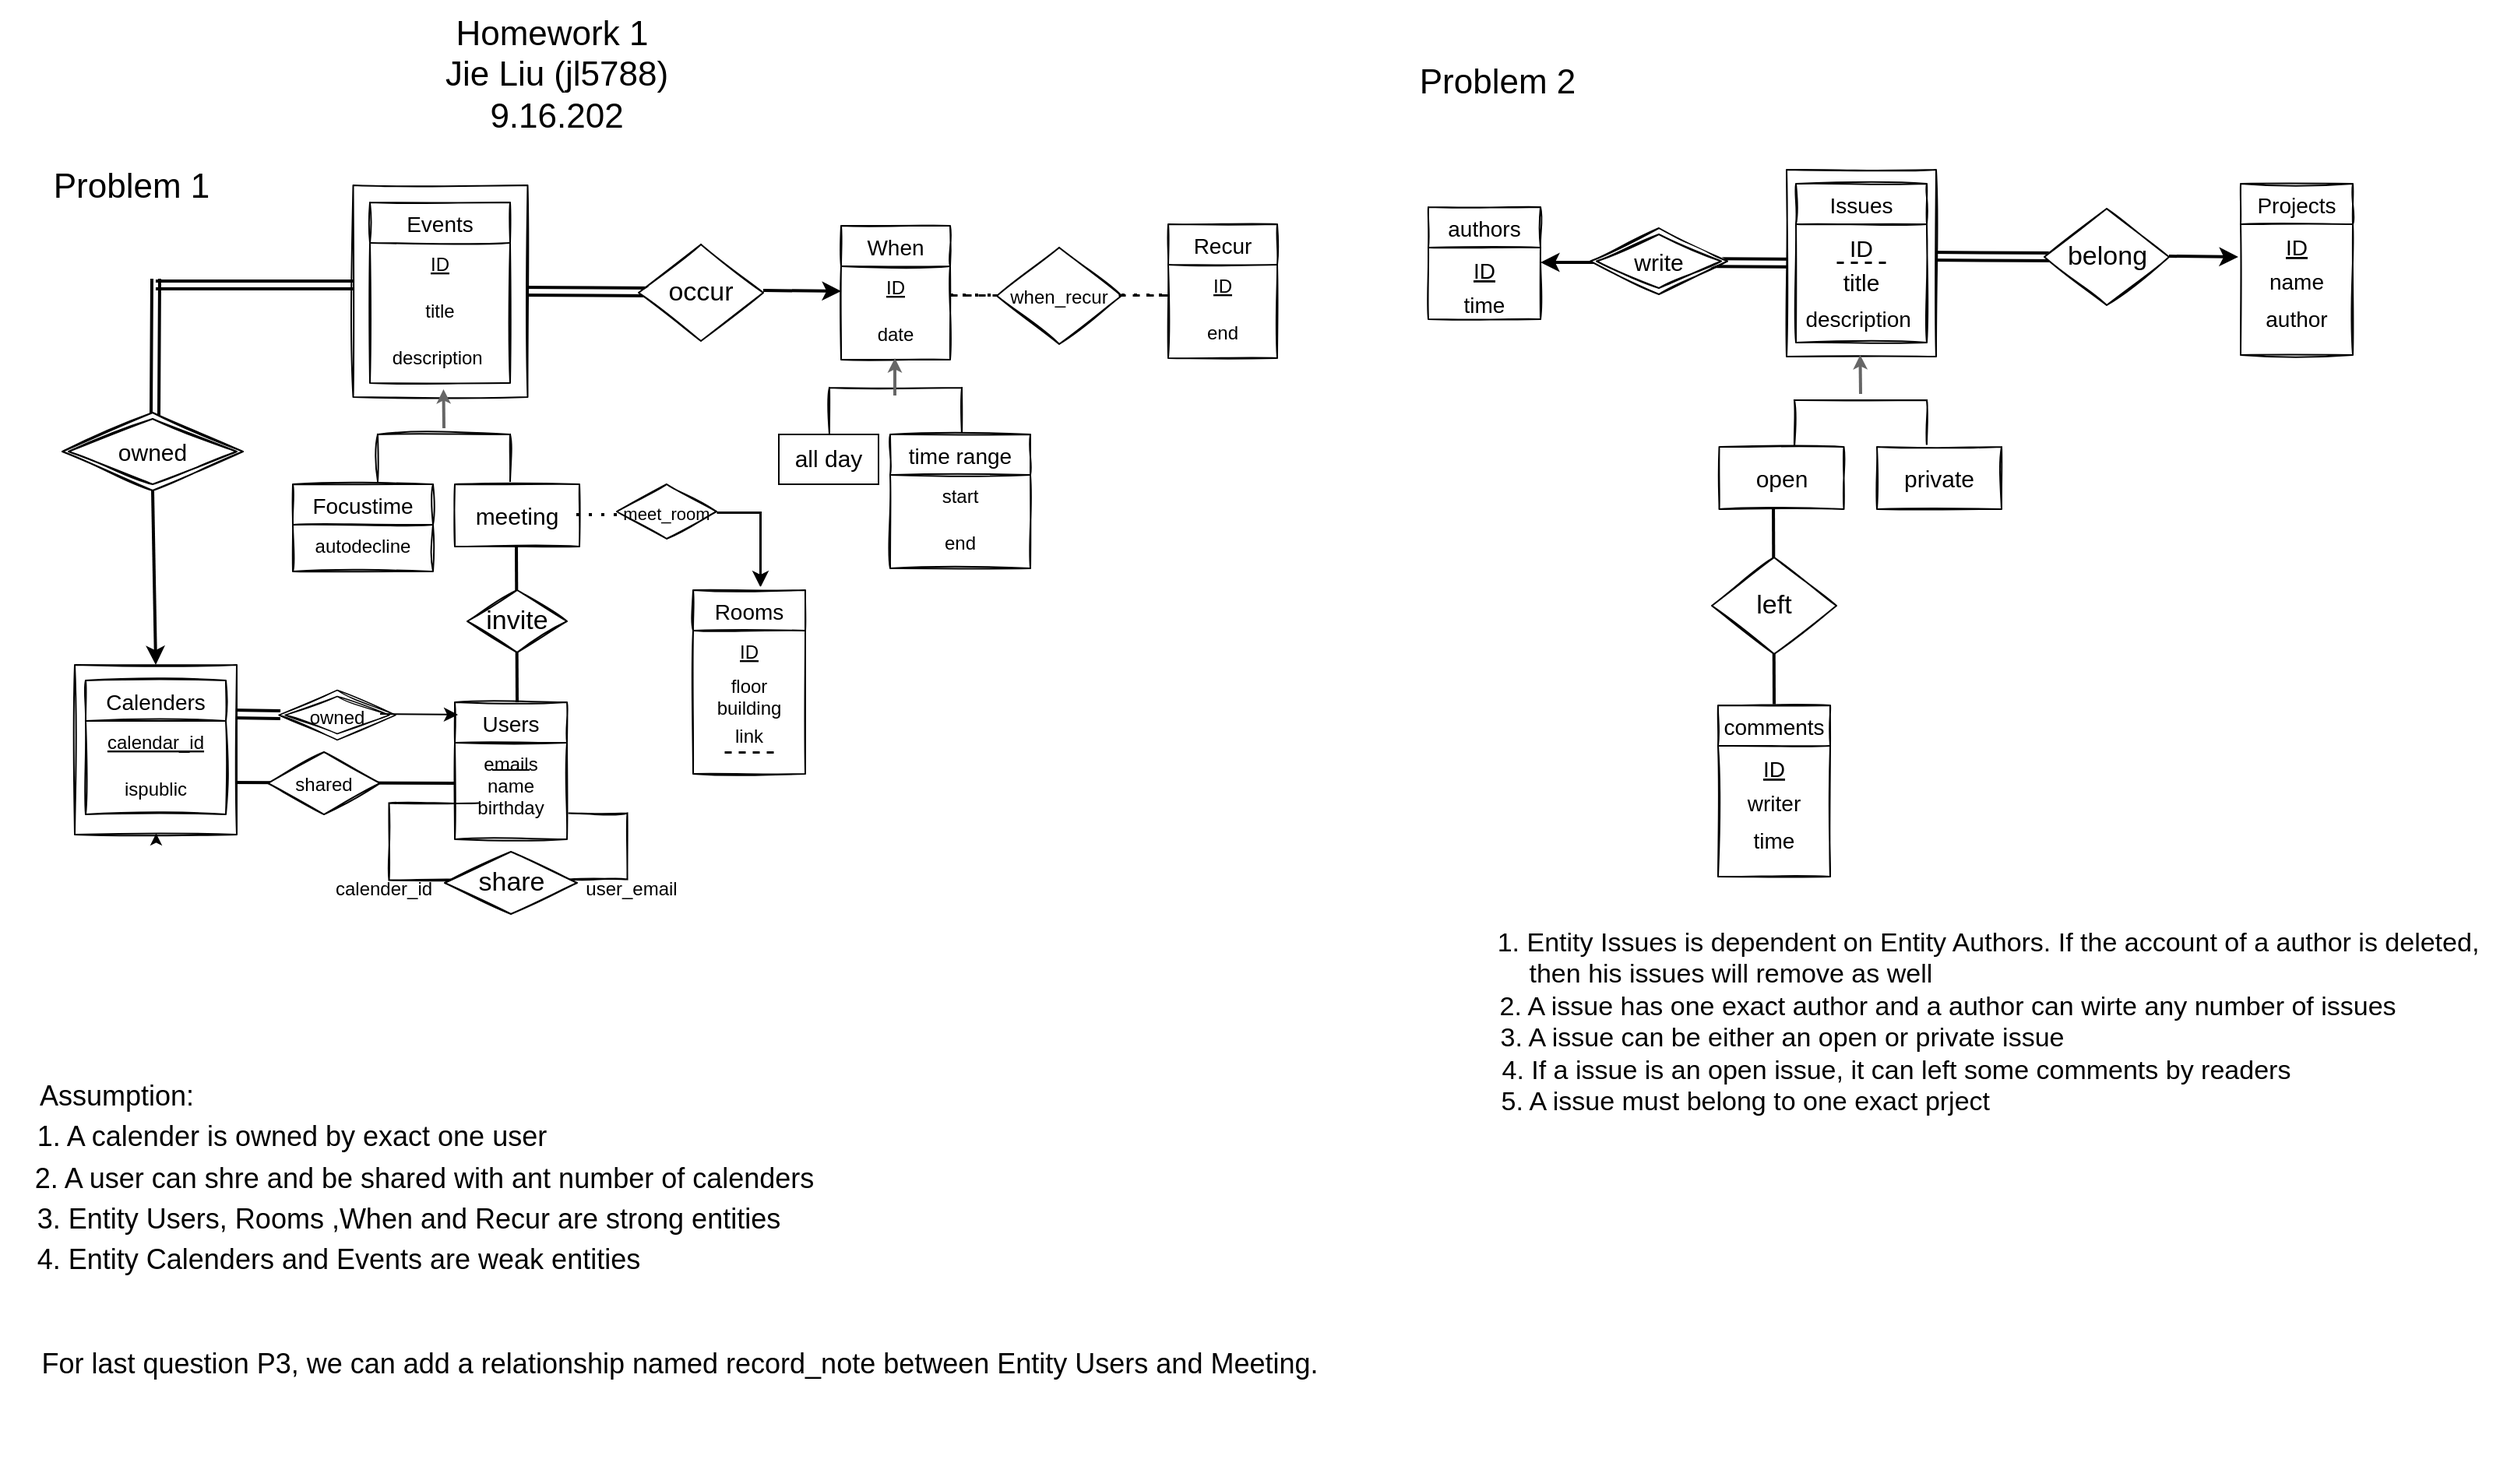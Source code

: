 <mxfile version="20.3.1" type="github">
  <diagram id="R2lEEEUBdFMjLlhIrx00" name="Page-1">
    <mxGraphModel dx="3592" dy="2214" grid="1" gridSize="8" guides="1" tooltips="1" connect="1" arrows="1" fold="1" page="1" pageScale="1" pageWidth="850" pageHeight="1100" math="0" shadow="0" extFonts="Permanent Marker^https://fonts.googleapis.com/css?family=Permanent+Marker">
      <root>
        <mxCell id="0" />
        <mxCell id="1" parent="0" />
        <mxCell id="Ww_PX7Yyjb7Hygiwz91s-102" value="" style="shape=link;html=1;rounded=0;strokeWidth=2;fontSize=17;" edge="1" parent="1">
          <mxGeometry relative="1" as="geometry">
            <mxPoint x="-1532" y="-605.5" as="sourcePoint" />
            <mxPoint x="-1500" y="-605" as="targetPoint" />
          </mxGeometry>
        </mxCell>
        <mxCell id="Ww_PX7Yyjb7Hygiwz91s-103" value="" style="resizable=0;html=1;align=right;verticalAlign=bottom;rounded=0;glass=0;sketch=1;fontSize=17;" connectable="0" vertex="1" parent="Ww_PX7Yyjb7Hygiwz91s-102">
          <mxGeometry x="1" relative="1" as="geometry" />
        </mxCell>
        <mxCell id="Ww_PX7Yyjb7Hygiwz91s-87" value="" style="shape=partialRectangle;whiteSpace=wrap;html=1;bottom=1;right=1;left=1;top=0;fillColor=none;routingCenterX=-0.5;rounded=0;glass=0;sketch=1;fontSize=12;rotation=-90;" vertex="1" parent="1">
          <mxGeometry x="-1317.25" y="-539.25" width="42.5" height="37.5" as="geometry" />
        </mxCell>
        <mxCell id="Ww_PX7Yyjb7Hygiwz91s-119" value="" style="endArrow=none;dashed=1;html=1;rounded=0;strokeWidth=1.5;fontSize=9;startSize=11;endSize=3;sourcePerimeterSpacing=-7;targetPerimeterSpacing=-1;jumpStyle=line;jumpSize=3;" edge="1" parent="1">
          <mxGeometry width="50" height="50" relative="1" as="geometry">
            <mxPoint x="-1070" y="-874.5" as="sourcePoint" />
            <mxPoint x="-1038" y="-874.5" as="targetPoint" />
          </mxGeometry>
        </mxCell>
        <mxCell id="Ww_PX7Yyjb7Hygiwz91s-76" value="Users" style="swimlane;fontStyle=0;childLayout=stackLayout;horizontal=1;startSize=26;horizontalStack=0;resizeParent=1;resizeParentMax=0;resizeLast=0;collapsible=1;marginBottom=0;align=center;fontSize=14;rounded=0;glass=0;sketch=1;" vertex="1" parent="1">
          <mxGeometry x="-1388" y="-613" width="72" height="88" as="geometry" />
        </mxCell>
        <mxCell id="Ww_PX7Yyjb7Hygiwz91s-79" value="" style="endArrow=none;html=1;rounded=0;strokeWidth=1;fontSize=15;startSize=11;endSize=3;sourcePerimeterSpacing=-7;targetPerimeterSpacing=-1;jumpStyle=line;jumpSize=3;" edge="1" parent="Ww_PX7Yyjb7Hygiwz91s-76">
          <mxGeometry relative="1" as="geometry">
            <mxPoint x="24" y="43.5" as="sourcePoint" />
            <mxPoint x="48" y="43.5" as="targetPoint" />
          </mxGeometry>
        </mxCell>
        <mxCell id="Ww_PX7Yyjb7Hygiwz91s-80" value="" style="resizable=0;html=1;align=right;verticalAlign=bottom;rounded=0;glass=0;sketch=1;fontSize=15;" connectable="0" vertex="1" parent="Ww_PX7Yyjb7Hygiwz91s-79">
          <mxGeometry x="1" relative="1" as="geometry" />
        </mxCell>
        <mxCell id="Ww_PX7Yyjb7Hygiwz91s-77" value="emails&#xa;name&#xa;birthday" style="text;strokeColor=none;fillColor=none;spacingLeft=4;spacingRight=4;overflow=hidden;rotatable=0;points=[[0,0.5],[1,0.5]];portConstraint=eastwest;fontSize=12;rounded=0;glass=0;sketch=1;fontStyle=0;align=center;" vertex="1" parent="Ww_PX7Yyjb7Hygiwz91s-76">
          <mxGeometry y="26" width="72" height="62" as="geometry" />
        </mxCell>
        <mxCell id="Ww_PX7Yyjb7Hygiwz91s-105" value="" style="endArrow=none;html=1;rounded=0;strokeWidth=2;fontSize=12;startSize=11;endSize=3;sourcePerimeterSpacing=-7;targetPerimeterSpacing=-1;jumpStyle=line;jumpSize=3;" edge="1" parent="1">
          <mxGeometry relative="1" as="geometry">
            <mxPoint x="-1536.75" y="-561.5" as="sourcePoint" />
            <mxPoint x="-1388" y="-561" as="targetPoint" />
          </mxGeometry>
        </mxCell>
        <mxCell id="Ww_PX7Yyjb7Hygiwz91s-106" value="" style="resizable=0;html=1;align=right;verticalAlign=bottom;rounded=0;glass=0;sketch=1;fontSize=12;" connectable="0" vertex="1" parent="Ww_PX7Yyjb7Hygiwz91s-105">
          <mxGeometry x="1" relative="1" as="geometry" />
        </mxCell>
        <mxCell id="Ww_PX7Yyjb7Hygiwz91s-93" value="" style="shape=link;html=1;rounded=0;strokeWidth=2;fontSize=17;entryX=0.125;entryY=0.492;entryDx=0;entryDy=0;entryPerimeter=0;" edge="1" parent="1">
          <mxGeometry relative="1" as="geometry">
            <mxPoint x="-1580" y="-881" as="sourcePoint" />
            <mxPoint x="-1452" y="-880.996" as="targetPoint" />
          </mxGeometry>
        </mxCell>
        <mxCell id="Ww_PX7Yyjb7Hygiwz91s-94" value="" style="resizable=0;html=1;align=right;verticalAlign=bottom;rounded=0;glass=0;sketch=1;fontSize=17;" connectable="0" vertex="1" parent="Ww_PX7Yyjb7Hygiwz91s-93">
          <mxGeometry x="1" relative="1" as="geometry" />
        </mxCell>
        <mxCell id="Ww_PX7Yyjb7Hygiwz91s-86" value="" style="shape=partialRectangle;whiteSpace=wrap;html=1;bottom=1;right=1;left=1;top=0;fillColor=none;routingCenterX=-0.5;rounded=0;glass=0;sketch=1;fontSize=12;rotation=90;" vertex="1" parent="1">
          <mxGeometry x="-1426.25" y="-552.25" width="49.5" height="57.5" as="geometry" />
        </mxCell>
        <mxCell id="Ww_PX7Yyjb7Hygiwz91s-73" value="" style="endArrow=none;html=1;rounded=0;strokeWidth=2;fontSize=15;startSize=11;endSize=3;sourcePerimeterSpacing=-7;targetPerimeterSpacing=-1;jumpStyle=line;jumpSize=3;" edge="1" parent="1">
          <mxGeometry relative="1" as="geometry">
            <mxPoint x="-1348.5" y="-713" as="sourcePoint" />
            <mxPoint x="-1348" y="-613" as="targetPoint" />
          </mxGeometry>
        </mxCell>
        <mxCell id="Ww_PX7Yyjb7Hygiwz91s-74" value="" style="resizable=0;html=1;align=right;verticalAlign=bottom;rounded=0;glass=0;sketch=1;fontSize=15;" connectable="0" vertex="1" parent="Ww_PX7Yyjb7Hygiwz91s-73">
          <mxGeometry x="1" relative="1" as="geometry" />
        </mxCell>
        <mxCell id="Ww_PX7Yyjb7Hygiwz91s-28" value="" style="shape=link;html=1;rounded=0;strokeWidth=2;fontSize=17;entryX=0.125;entryY=0.492;entryDx=0;entryDy=0;entryPerimeter=0;" edge="1" parent="1" target="Ww_PX7Yyjb7Hygiwz91s-30">
          <mxGeometry relative="1" as="geometry">
            <mxPoint x="-1348" y="-877" as="sourcePoint" />
            <mxPoint x="-1300" y="-877" as="targetPoint" />
          </mxGeometry>
        </mxCell>
        <mxCell id="Ww_PX7Yyjb7Hygiwz91s-29" value="" style="resizable=0;html=1;align=right;verticalAlign=bottom;rounded=0;glass=0;sketch=1;fontSize=17;" connectable="0" vertex="1" parent="Ww_PX7Yyjb7Hygiwz91s-28">
          <mxGeometry x="1" relative="1" as="geometry" />
        </mxCell>
        <mxCell id="Ww_PX7Yyjb7Hygiwz91s-60" value="" style="rounded=0;whiteSpace=wrap;html=1;glass=0;sketch=1;fontSize=15;" vertex="1" parent="1">
          <mxGeometry x="-1453.25" y="-945" width="112" height="136" as="geometry" />
        </mxCell>
        <mxCell id="Ww_PX7Yyjb7Hygiwz91s-19" value="Events" style="swimlane;fontStyle=0;childLayout=stackLayout;horizontal=1;startSize=26;horizontalStack=0;resizeParent=1;resizeParentMax=0;resizeLast=0;collapsible=1;marginBottom=0;align=center;fontSize=14;rounded=0;glass=0;sketch=1;" vertex="1" parent="1">
          <mxGeometry x="-1442.5" y="-934" width="90" height="116" as="geometry" />
        </mxCell>
        <mxCell id="Ww_PX7Yyjb7Hygiwz91s-20" value="ID" style="text;strokeColor=none;fillColor=none;spacingLeft=4;spacingRight=4;overflow=hidden;rotatable=0;points=[[0,0.5],[1,0.5]];portConstraint=eastwest;fontSize=12;rounded=0;glass=0;sketch=1;fontStyle=4;align=center;" vertex="1" parent="Ww_PX7Yyjb7Hygiwz91s-19">
          <mxGeometry y="26" width="90" height="30" as="geometry" />
        </mxCell>
        <mxCell id="Ww_PX7Yyjb7Hygiwz91s-21" value="title" style="text;strokeColor=none;fillColor=none;spacingLeft=4;spacingRight=4;overflow=hidden;rotatable=0;points=[[0,0.5],[1,0.5]];portConstraint=eastwest;fontSize=12;rounded=0;glass=0;sketch=1;align=center;" vertex="1" parent="Ww_PX7Yyjb7Hygiwz91s-19">
          <mxGeometry y="56" width="90" height="30" as="geometry" />
        </mxCell>
        <mxCell id="Ww_PX7Yyjb7Hygiwz91s-22" value="description " style="text;strokeColor=none;fillColor=none;spacingLeft=4;spacingRight=4;overflow=hidden;rotatable=0;points=[[0,0.5],[1,0.5]];portConstraint=eastwest;fontSize=12;rounded=0;glass=0;sketch=1;align=center;" vertex="1" parent="Ww_PX7Yyjb7Hygiwz91s-19">
          <mxGeometry y="86" width="90" height="30" as="geometry" />
        </mxCell>
        <mxCell id="Ww_PX7Yyjb7Hygiwz91s-30" value="occur" style="shape=rhombus;perimeter=rhombusPerimeter;whiteSpace=wrap;html=1;align=center;rounded=0;glass=0;sketch=1;fontSize=17;" vertex="1" parent="1">
          <mxGeometry x="-1270" y="-907" width="80" height="62" as="geometry" />
        </mxCell>
        <mxCell id="Ww_PX7Yyjb7Hygiwz91s-32" value="" style="endArrow=classic;html=1;rounded=0;strokeWidth=2;fontSize=17;" edge="1" parent="1">
          <mxGeometry relative="1" as="geometry">
            <mxPoint x="-1190" y="-877.5" as="sourcePoint" />
            <mxPoint x="-1140" y="-877" as="targetPoint" />
          </mxGeometry>
        </mxCell>
        <mxCell id="Ww_PX7Yyjb7Hygiwz91s-34" value="When" style="swimlane;fontStyle=0;childLayout=stackLayout;horizontal=1;startSize=26;horizontalStack=0;resizeParent=1;resizeParentMax=0;resizeLast=0;collapsible=1;marginBottom=0;align=center;fontSize=14;rounded=0;glass=0;sketch=1;" vertex="1" parent="1">
          <mxGeometry x="-1140" y="-919" width="70" height="86" as="geometry" />
        </mxCell>
        <mxCell id="Ww_PX7Yyjb7Hygiwz91s-35" value="ID" style="text;strokeColor=none;fillColor=none;spacingLeft=4;spacingRight=4;overflow=hidden;rotatable=0;points=[[0,0.5],[1,0.5]];portConstraint=eastwest;fontSize=12;rounded=0;glass=0;sketch=1;fontStyle=4;align=center;" vertex="1" parent="Ww_PX7Yyjb7Hygiwz91s-34">
          <mxGeometry y="26" width="70" height="30" as="geometry" />
        </mxCell>
        <mxCell id="Ww_PX7Yyjb7Hygiwz91s-36" value="date" style="text;strokeColor=none;fillColor=none;spacingLeft=4;spacingRight=4;overflow=hidden;rotatable=0;points=[[0,0.5],[1,0.5]];portConstraint=eastwest;fontSize=12;rounded=0;glass=0;sketch=1;align=center;" vertex="1" parent="Ww_PX7Yyjb7Hygiwz91s-34">
          <mxGeometry y="56" width="70" height="30" as="geometry" />
        </mxCell>
        <mxCell id="Ww_PX7Yyjb7Hygiwz91s-38" value="" style="endArrow=none;dashed=1;html=1;dashPattern=1 3;strokeWidth=2;rounded=0;fontSize=17;" edge="1" parent="1">
          <mxGeometry width="50" height="50" relative="1" as="geometry">
            <mxPoint x="-1070" y="-874.5" as="sourcePoint" />
            <mxPoint x="-1040" y="-874.5" as="targetPoint" />
            <Array as="points">
              <mxPoint x="-1050" y="-874.5" />
            </Array>
          </mxGeometry>
        </mxCell>
        <mxCell id="Ww_PX7Yyjb7Hygiwz91s-39" value="" style="endArrow=none;dashed=1;html=1;dashPattern=1 3;strokeWidth=2;rounded=0;fontSize=17;" edge="1" parent="1">
          <mxGeometry width="50" height="50" relative="1" as="geometry">
            <mxPoint x="-960" y="-874.5" as="sourcePoint" />
            <mxPoint x="-930" y="-874.5" as="targetPoint" />
            <Array as="points" />
          </mxGeometry>
        </mxCell>
        <mxCell id="Ww_PX7Yyjb7Hygiwz91s-40" value="&lt;font style=&quot;font-size: 12px;&quot;&gt;when_recur&lt;/font&gt;" style="shape=rhombus;perimeter=rhombusPerimeter;whiteSpace=wrap;html=1;align=center;rounded=0;glass=0;sketch=1;fontSize=17;" vertex="1" parent="1">
          <mxGeometry x="-1040" y="-905" width="80" height="62" as="geometry" />
        </mxCell>
        <mxCell id="Ww_PX7Yyjb7Hygiwz91s-44" value="Recur" style="swimlane;fontStyle=0;childLayout=stackLayout;horizontal=1;startSize=26;horizontalStack=0;resizeParent=1;resizeParentMax=0;resizeLast=0;collapsible=1;marginBottom=0;align=center;fontSize=14;rounded=0;glass=0;sketch=1;" vertex="1" parent="1">
          <mxGeometry x="-930" y="-920" width="70" height="86" as="geometry" />
        </mxCell>
        <mxCell id="Ww_PX7Yyjb7Hygiwz91s-45" value="ID" style="text;strokeColor=none;fillColor=none;spacingLeft=4;spacingRight=4;overflow=hidden;rotatable=0;points=[[0,0.5],[1,0.5]];portConstraint=eastwest;fontSize=12;rounded=0;glass=0;sketch=1;fontStyle=4;align=center;" vertex="1" parent="Ww_PX7Yyjb7Hygiwz91s-44">
          <mxGeometry y="26" width="70" height="30" as="geometry" />
        </mxCell>
        <mxCell id="Ww_PX7Yyjb7Hygiwz91s-46" value="end" style="text;strokeColor=none;fillColor=none;spacingLeft=4;spacingRight=4;overflow=hidden;rotatable=0;points=[[0,0.5],[1,0.5]];portConstraint=eastwest;fontSize=12;rounded=0;glass=0;sketch=1;align=center;" vertex="1" parent="Ww_PX7Yyjb7Hygiwz91s-44">
          <mxGeometry y="56" width="70" height="30" as="geometry" />
        </mxCell>
        <mxCell id="Ww_PX7Yyjb7Hygiwz91s-47" value="" style="shape=partialRectangle;whiteSpace=wrap;html=1;bottom=1;right=1;left=1;top=0;fillColor=none;routingCenterX=-0.5;rounded=0;glass=0;sketch=1;fontSize=12;rotation=-180;" vertex="1" parent="1">
          <mxGeometry x="-1147.5" y="-815" width="85" height="30" as="geometry" />
        </mxCell>
        <mxCell id="Ww_PX7Yyjb7Hygiwz91s-49" value="&lt;font style=&quot;font-size: 15px;&quot;&gt;all day&lt;/font&gt;" style="rounded=0;whiteSpace=wrap;html=1;fontSize=17;" vertex="1" parent="1">
          <mxGeometry x="-1180" y="-785" width="64" height="32" as="geometry" />
        </mxCell>
        <mxCell id="Ww_PX7Yyjb7Hygiwz91s-50" value="time range" style="swimlane;fontStyle=0;childLayout=stackLayout;horizontal=1;startSize=26;horizontalStack=0;resizeParent=1;resizeParentMax=0;resizeLast=0;collapsible=1;marginBottom=0;align=center;fontSize=14;rounded=0;glass=0;sketch=1;" vertex="1" parent="1">
          <mxGeometry x="-1108.5" y="-785" width="90" height="86" as="geometry" />
        </mxCell>
        <mxCell id="Ww_PX7Yyjb7Hygiwz91s-51" value="start" style="text;strokeColor=none;fillColor=none;spacingLeft=4;spacingRight=4;overflow=hidden;rotatable=0;points=[[0,0.5],[1,0.5]];portConstraint=eastwest;fontSize=12;rounded=0;glass=0;sketch=1;fontStyle=0;align=center;" vertex="1" parent="Ww_PX7Yyjb7Hygiwz91s-50">
          <mxGeometry y="26" width="90" height="30" as="geometry" />
        </mxCell>
        <mxCell id="Ww_PX7Yyjb7Hygiwz91s-52" value="end" style="text;strokeColor=none;fillColor=none;spacingLeft=4;spacingRight=4;overflow=hidden;rotatable=0;points=[[0,0.5],[1,0.5]];portConstraint=eastwest;fontSize=12;rounded=0;glass=0;sketch=1;align=center;" vertex="1" parent="Ww_PX7Yyjb7Hygiwz91s-50">
          <mxGeometry y="56" width="90" height="30" as="geometry" />
        </mxCell>
        <mxCell id="Ww_PX7Yyjb7Hygiwz91s-54" value="" style="endArrow=classic;html=1;strokeWidth=2;fontSize=12;rounded=0;endSize=3;startSize=11;jumpSize=3;jumpStyle=line;fillColor=#f5f5f5;strokeColor=#666666;targetPerimeterSpacing=-1;sourcePerimeterSpacing=-7;" edge="1" parent="1">
          <mxGeometry width="50" height="50" relative="1" as="geometry">
            <mxPoint x="-1105.5" y="-810" as="sourcePoint" />
            <mxPoint x="-1105.5" y="-834" as="targetPoint" />
          </mxGeometry>
        </mxCell>
        <mxCell id="Ww_PX7Yyjb7Hygiwz91s-57" value="" style="shape=partialRectangle;whiteSpace=wrap;html=1;bottom=1;right=1;left=1;top=0;fillColor=none;routingCenterX=-0.5;rounded=0;glass=0;sketch=1;fontSize=12;rotation=-180;" vertex="1" parent="1">
          <mxGeometry x="-1437.5" y="-785" width="85" height="30" as="geometry" />
        </mxCell>
        <mxCell id="Ww_PX7Yyjb7Hygiwz91s-58" value="" style="endArrow=classic;html=1;strokeWidth=2;fontSize=12;rounded=0;endSize=3;startSize=11;jumpSize=3;jumpStyle=line;fillColor=#f5f5f5;strokeColor=#666666;targetPerimeterSpacing=-1;sourcePerimeterSpacing=-7;" edge="1" parent="1">
          <mxGeometry width="50" height="50" relative="1" as="geometry">
            <mxPoint x="-1395" y="-789" as="sourcePoint" />
            <mxPoint x="-1395.272" y="-814" as="targetPoint" />
          </mxGeometry>
        </mxCell>
        <mxCell id="Ww_PX7Yyjb7Hygiwz91s-62" value="Focustime" style="swimlane;fontStyle=0;childLayout=stackLayout;horizontal=1;startSize=26;horizontalStack=0;resizeParent=1;resizeParentMax=0;resizeLast=0;collapsible=1;marginBottom=0;align=center;fontSize=14;rounded=0;glass=0;sketch=1;" vertex="1" parent="1">
          <mxGeometry x="-1492" y="-753" width="90" height="56" as="geometry" />
        </mxCell>
        <mxCell id="Ww_PX7Yyjb7Hygiwz91s-63" value="autodecline" style="text;strokeColor=none;fillColor=none;spacingLeft=4;spacingRight=4;overflow=hidden;rotatable=0;points=[[0,0.5],[1,0.5]];portConstraint=eastwest;fontSize=12;rounded=0;glass=0;sketch=1;fontStyle=0;align=center;" vertex="1" parent="Ww_PX7Yyjb7Hygiwz91s-62">
          <mxGeometry y="26" width="90" height="30" as="geometry" />
        </mxCell>
        <mxCell id="Ww_PX7Yyjb7Hygiwz91s-65" value="meeting" style="rounded=0;whiteSpace=wrap;html=1;glass=0;sketch=1;fontSize=15;" vertex="1" parent="1">
          <mxGeometry x="-1388" y="-753" width="80" height="40" as="geometry" />
        </mxCell>
        <mxCell id="Ww_PX7Yyjb7Hygiwz91s-66" value="invite" style="shape=rhombus;perimeter=rhombusPerimeter;whiteSpace=wrap;html=1;align=center;rounded=0;glass=0;sketch=1;fontSize=17;" vertex="1" parent="1">
          <mxGeometry x="-1380" y="-685" width="64" height="40" as="geometry" />
        </mxCell>
        <mxCell id="Ww_PX7Yyjb7Hygiwz91s-85" value="share" style="shape=rhombus;perimeter=rhombusPerimeter;whiteSpace=wrap;html=1;align=center;rounded=0;glass=0;sketch=1;fontSize=17;" vertex="1" parent="1">
          <mxGeometry x="-1394.5" y="-517" width="85" height="40" as="geometry" />
        </mxCell>
        <mxCell id="Ww_PX7Yyjb7Hygiwz91s-88" value="" style="rounded=0;whiteSpace=wrap;html=1;glass=0;sketch=1;fontSize=15;" vertex="1" parent="1">
          <mxGeometry x="-1632" y="-637" width="104" height="109" as="geometry" />
        </mxCell>
        <mxCell id="Ww_PX7Yyjb7Hygiwz91s-95" value="" style="shape=link;html=1;rounded=0;strokeWidth=2;fontSize=17;" edge="1" parent="1">
          <mxGeometry relative="1" as="geometry">
            <mxPoint x="-1580" y="-885" as="sourcePoint" />
            <mxPoint x="-1580.5" y="-797" as="targetPoint" />
          </mxGeometry>
        </mxCell>
        <mxCell id="Ww_PX7Yyjb7Hygiwz91s-96" value="" style="resizable=0;html=1;align=right;verticalAlign=bottom;rounded=0;glass=0;sketch=1;fontSize=17;" connectable="0" vertex="1" parent="Ww_PX7Yyjb7Hygiwz91s-95">
          <mxGeometry x="1" relative="1" as="geometry" />
        </mxCell>
        <mxCell id="Ww_PX7Yyjb7Hygiwz91s-97" value="owned" style="shape=rhombus;double=1;perimeter=rhombusPerimeter;whiteSpace=wrap;html=1;align=center;rounded=0;glass=0;sketch=1;fontSize=15;" vertex="1" parent="1">
          <mxGeometry x="-1640" y="-799" width="116" height="50" as="geometry" />
        </mxCell>
        <mxCell id="Ww_PX7Yyjb7Hygiwz91s-100" value="&lt;font style=&quot;font-size: 12px;&quot;&gt;owned&lt;/font&gt;" style="shape=rhombus;double=1;perimeter=rhombusPerimeter;whiteSpace=wrap;html=1;align=center;rounded=0;glass=0;sketch=1;fontSize=15;strokeWidth=0.7;" vertex="1" parent="1">
          <mxGeometry x="-1501.25" y="-621" width="75" height="32" as="geometry" />
        </mxCell>
        <mxCell id="Ww_PX7Yyjb7Hygiwz91s-104" value="" style="endArrow=classic;html=1;rounded=0;strokeWidth=1;fontSize=17;" edge="1" parent="1">
          <mxGeometry relative="1" as="geometry">
            <mxPoint x="-1436" y="-605.5" as="sourcePoint" />
            <mxPoint x="-1386" y="-605" as="targetPoint" />
          </mxGeometry>
        </mxCell>
        <mxCell id="Ww_PX7Yyjb7Hygiwz91s-101" value="&lt;font style=&quot;font-size: 12px;&quot;&gt;shared&lt;/font&gt;" style="shape=rhombus;perimeter=rhombusPerimeter;whiteSpace=wrap;html=1;align=center;rounded=0;glass=0;sketch=1;fontSize=17;" vertex="1" parent="1">
          <mxGeometry x="-1508" y="-581" width="72" height="40" as="geometry" />
        </mxCell>
        <mxCell id="Ww_PX7Yyjb7Hygiwz91s-109" value="" style="endArrow=none;dashed=1;html=1;dashPattern=1 3;strokeWidth=2;rounded=0;fontSize=17;" edge="1" parent="1">
          <mxGeometry width="50" height="50" relative="1" as="geometry">
            <mxPoint x="-1310" y="-733.5" as="sourcePoint" />
            <mxPoint x="-1280" y="-733.5" as="targetPoint" />
            <Array as="points">
              <mxPoint x="-1290" y="-733.5" />
            </Array>
          </mxGeometry>
        </mxCell>
        <mxCell id="Ww_PX7Yyjb7Hygiwz91s-110" value="&lt;font style=&quot;font-size: 11px;&quot;&gt;meet_room&lt;/font&gt;" style="shape=rhombus;perimeter=rhombusPerimeter;whiteSpace=wrap;html=1;align=center;rounded=0;glass=0;sketch=1;fontSize=17;" vertex="1" parent="1">
          <mxGeometry x="-1284" y="-753" width="64" height="35" as="geometry" />
        </mxCell>
        <mxCell id="Ww_PX7Yyjb7Hygiwz91s-113" value="" style="endArrow=classic;html=1;rounded=0;strokeWidth=1.5;fontSize=17;entryX=0.597;entryY=-0.017;entryDx=0;entryDy=0;entryPerimeter=0;" edge="1" parent="1" target="Ww_PX7Yyjb7Hygiwz91s-114">
          <mxGeometry relative="1" as="geometry">
            <mxPoint x="-1220" y="-735" as="sourcePoint" />
            <mxPoint x="-1192" y="-735" as="targetPoint" />
            <Array as="points">
              <mxPoint x="-1192" y="-735" />
            </Array>
          </mxGeometry>
        </mxCell>
        <mxCell id="Ww_PX7Yyjb7Hygiwz91s-114" value="Rooms" style="swimlane;fontStyle=0;childLayout=stackLayout;horizontal=1;startSize=26;horizontalStack=0;resizeParent=1;resizeParentMax=0;resizeLast=0;collapsible=1;marginBottom=0;align=center;fontSize=14;rounded=0;glass=0;sketch=1;" vertex="1" parent="1">
          <mxGeometry x="-1235" y="-685" width="72" height="118" as="geometry" />
        </mxCell>
        <mxCell id="Ww_PX7Yyjb7Hygiwz91s-115" value="ID" style="text;strokeColor=none;fillColor=none;spacingLeft=4;spacingRight=4;overflow=hidden;rotatable=0;points=[[0,0.5],[1,0.5]];portConstraint=eastwest;fontSize=12;rounded=0;glass=0;sketch=1;fontStyle=4;align=center;" vertex="1" parent="Ww_PX7Yyjb7Hygiwz91s-114">
          <mxGeometry y="26" width="72" height="22" as="geometry" />
        </mxCell>
        <mxCell id="Ww_PX7Yyjb7Hygiwz91s-116" value="floor&#xa;building" style="text;strokeColor=none;fillColor=none;spacingLeft=4;spacingRight=4;overflow=hidden;rotatable=0;points=[[0,0.5],[1,0.5]];portConstraint=eastwest;fontSize=12;rounded=0;glass=0;sketch=1;align=center;" vertex="1" parent="Ww_PX7Yyjb7Hygiwz91s-114">
          <mxGeometry y="48" width="72" height="32" as="geometry" />
        </mxCell>
        <mxCell id="Ww_PX7Yyjb7Hygiwz91s-117" value="link" style="text;strokeColor=none;fillColor=none;spacingLeft=4;spacingRight=4;overflow=hidden;rotatable=0;points=[[0,0.5],[1,0.5]];portConstraint=eastwest;fontSize=12;rounded=0;glass=0;sketch=1;align=center;" vertex="1" parent="Ww_PX7Yyjb7Hygiwz91s-114">
          <mxGeometry y="80" width="72" height="38" as="geometry" />
        </mxCell>
        <mxCell id="Ww_PX7Yyjb7Hygiwz91s-118" value="" style="endArrow=none;dashed=1;html=1;rounded=0;strokeWidth=1.5;fontSize=9;startSize=11;endSize=3;sourcePerimeterSpacing=-7;targetPerimeterSpacing=-1;jumpStyle=line;jumpSize=3;" edge="1" parent="Ww_PX7Yyjb7Hygiwz91s-114">
          <mxGeometry width="50" height="50" relative="1" as="geometry">
            <mxPoint x="20" y="104" as="sourcePoint" />
            <mxPoint x="52" y="104" as="targetPoint" />
          </mxGeometry>
        </mxCell>
        <mxCell id="Ww_PX7Yyjb7Hygiwz91s-120" value="" style="endArrow=none;dashed=1;html=1;rounded=0;strokeWidth=1.5;fontSize=9;startSize=11;endSize=3;sourcePerimeterSpacing=-7;targetPerimeterSpacing=-1;jumpStyle=line;jumpSize=3;" edge="1" parent="1">
          <mxGeometry width="50" height="50" relative="1" as="geometry">
            <mxPoint x="-962" y="-874.5" as="sourcePoint" />
            <mxPoint x="-930" y="-874.5" as="targetPoint" />
          </mxGeometry>
        </mxCell>
        <mxCell id="Ww_PX7Yyjb7Hygiwz91s-121" value="&lt;font style=&quot;font-size: 12px;&quot;&gt;calender_id&lt;/font&gt;" style="text;html=1;align=center;verticalAlign=middle;resizable=0;points=[];autosize=1;strokeColor=none;fillColor=none;fontSize=9;" vertex="1" parent="1">
          <mxGeometry x="-1474.5" y="-509" width="80" height="32" as="geometry" />
        </mxCell>
        <mxCell id="Ww_PX7Yyjb7Hygiwz91s-122" value="&lt;font style=&quot;font-size: 12px;&quot;&gt;user_email&lt;/font&gt;" style="text;html=1;align=center;verticalAlign=middle;resizable=0;points=[];autosize=1;strokeColor=none;fillColor=none;fontSize=9;" vertex="1" parent="1">
          <mxGeometry x="-1315" y="-509" width="80" height="32" as="geometry" />
        </mxCell>
        <mxCell id="Kzq7kg4RndgsLbTmRLNH-1" value="&lt;font style=&quot;font-size: 22px;&quot;&gt;Homework 1&amp;nbsp;&lt;br&gt;Jie Liu (jl5788) &lt;br&gt;9.16.202&lt;/font&gt;" style="text;html=1;align=center;verticalAlign=middle;resizable=0;points=[];autosize=1;strokeColor=none;fillColor=none;fontSize=12;" vertex="1" parent="1">
          <mxGeometry x="-1403" y="-1064" width="160" height="96" as="geometry" />
        </mxCell>
        <mxCell id="Kzq7kg4RndgsLbTmRLNH-2" value="Problem 1" style="text;html=1;align=center;verticalAlign=middle;resizable=0;points=[];autosize=1;strokeColor=none;fillColor=none;fontSize=22;" vertex="1" parent="1">
          <mxGeometry x="-1656" y="-968" width="120" height="48" as="geometry" />
        </mxCell>
        <mxCell id="Kzq7kg4RndgsLbTmRLNH-4" value="" style="endArrow=classic;html=1;rounded=0;strokeWidth=2;fontSize=17;entryX=0.5;entryY=0;entryDx=0;entryDy=0;" edge="1" parent="1" target="Ww_PX7Yyjb7Hygiwz91s-88">
          <mxGeometry relative="1" as="geometry">
            <mxPoint x="-1582" y="-749" as="sourcePoint" />
            <mxPoint x="-1584" y="-645" as="targetPoint" />
          </mxGeometry>
        </mxCell>
        <mxCell id="Kzq7kg4RndgsLbTmRLNH-5" value="&lt;font style=&quot;font-size: 18px;&quot;&gt;Assumption:&amp;nbsp; &amp;nbsp; &amp;nbsp; &amp;nbsp; &amp;nbsp; &amp;nbsp; &amp;nbsp; &amp;nbsp; &amp;nbsp; &amp;nbsp; &amp;nbsp; &amp;nbsp; &amp;nbsp; &amp;nbsp; &amp;nbsp; &amp;nbsp; &amp;nbsp; &amp;nbsp; &amp;nbsp; &amp;nbsp; &amp;nbsp; &amp;nbsp; &amp;nbsp; &amp;nbsp; &amp;nbsp; &amp;nbsp; &amp;nbsp; &amp;nbsp; &amp;nbsp; &amp;nbsp; &amp;nbsp; &amp;nbsp; &amp;nbsp; &amp;nbsp; &amp;nbsp; &amp;nbsp; &amp;nbsp; &amp;nbsp; &amp;nbsp; &amp;nbsp;&lt;br&gt;&amp;nbsp; &amp;nbsp;1. A calender is owned by exact one user&amp;nbsp; &amp;nbsp; &amp;nbsp; &amp;nbsp; &amp;nbsp; &amp;nbsp; &amp;nbsp; &amp;nbsp; &amp;nbsp; &amp;nbsp; &amp;nbsp; &amp;nbsp; &amp;nbsp; &amp;nbsp; &amp;nbsp; &amp;nbsp; &amp;nbsp; &amp;nbsp; &amp;nbsp;&lt;br&gt;2. A user can shre and be shared with ant number of calenders&lt;br&gt;&amp;nbsp;3. Entity Users, Rooms ,When and Recur are strong entities&amp;nbsp; &amp;nbsp; &amp;nbsp;&lt;br&gt;4. Entity Calenders and Events are weak entities&amp;nbsp; &amp;nbsp; &amp;nbsp; &amp;nbsp; &amp;nbsp; &amp;nbsp; &amp;nbsp; &amp;nbsp; &amp;nbsp; &amp;nbsp; &amp;nbsp;&amp;nbsp;&lt;br&gt;&lt;br&gt;&lt;br&gt;&lt;br&gt;&amp;nbsp; &amp;nbsp; &amp;nbsp; &amp;nbsp; &amp;nbsp; &amp;nbsp; &amp;nbsp; &amp;nbsp; &amp;nbsp; &amp;nbsp; &amp;nbsp;&amp;nbsp;&lt;br&gt;&lt;/font&gt;" style="text;html=1;align=center;verticalAlign=middle;resizable=0;points=[];autosize=1;strokeColor=none;fillColor=none;fontSize=22;" vertex="1" parent="1">
          <mxGeometry x="-1680" y="-384" width="544" height="256" as="geometry" />
        </mxCell>
        <mxCell id="Kzq7kg4RndgsLbTmRLNH-15" value="For last question P3, we can add a relationship named record_note between Entity Users and Meeting." style="text;html=1;align=center;verticalAlign=middle;resizable=0;points=[];autosize=1;strokeColor=none;fillColor=none;fontSize=18;" vertex="1" parent="1">
          <mxGeometry x="-1664" y="-208" width="840" height="40" as="geometry" />
        </mxCell>
        <mxCell id="Kzq7kg4RndgsLbTmRLNH-17" value="Problem 2" style="text;html=1;align=center;verticalAlign=middle;resizable=0;points=[];autosize=1;strokeColor=none;fillColor=none;fontSize=22;" vertex="1" parent="1">
          <mxGeometry x="-779" y="-1035" width="120" height="48" as="geometry" />
        </mxCell>
        <mxCell id="Kzq7kg4RndgsLbTmRLNH-111" value="" style="endArrow=none;html=1;rounded=0;strokeWidth=2;fontSize=15;startSize=11;endSize=3;sourcePerimeterSpacing=-7;targetPerimeterSpacing=-1;jumpStyle=line;jumpSize=3;" edge="1" parent="1">
          <mxGeometry relative="1" as="geometry">
            <mxPoint x="-541.5" y="-744" as="sourcePoint" />
            <mxPoint x="-541" y="-610" as="targetPoint" />
          </mxGeometry>
        </mxCell>
        <mxCell id="Kzq7kg4RndgsLbTmRLNH-112" value="" style="resizable=0;html=1;align=right;verticalAlign=bottom;rounded=0;glass=0;sketch=1;fontSize=15;" connectable="0" vertex="1" parent="Kzq7kg4RndgsLbTmRLNH-111">
          <mxGeometry x="1" relative="1" as="geometry" />
        </mxCell>
        <mxCell id="Kzq7kg4RndgsLbTmRLNH-113" value="" style="endArrow=classic;html=1;rounded=0;strokeWidth=2;fontSize=17;" edge="1" parent="1">
          <mxGeometry relative="1" as="geometry">
            <mxPoint x="-649" y="-895.5" as="sourcePoint" />
            <mxPoint x="-691" y="-895.5" as="targetPoint" />
          </mxGeometry>
        </mxCell>
        <mxCell id="Kzq7kg4RndgsLbTmRLNH-114" value="" style="shape=link;html=1;rounded=0;strokeWidth=2;fontSize=17;entryX=0.125;entryY=0.492;entryDx=0;entryDy=0;entryPerimeter=0;" edge="1" parent="1">
          <mxGeometry relative="1" as="geometry">
            <mxPoint x="-599" y="-895.5" as="sourcePoint" />
            <mxPoint x="-511" y="-894.996" as="targetPoint" />
          </mxGeometry>
        </mxCell>
        <mxCell id="Kzq7kg4RndgsLbTmRLNH-115" value="" style="resizable=0;html=1;align=right;verticalAlign=bottom;rounded=0;glass=0;sketch=1;fontSize=17;" connectable="0" vertex="1" parent="Kzq7kg4RndgsLbTmRLNH-114">
          <mxGeometry x="1" relative="1" as="geometry" />
        </mxCell>
        <mxCell id="Kzq7kg4RndgsLbTmRLNH-116" value="" style="shape=link;html=1;rounded=0;strokeWidth=2;fontSize=17;entryX=0.125;entryY=0.492;entryDx=0;entryDy=0;entryPerimeter=0;" edge="1" parent="1">
          <mxGeometry relative="1" as="geometry">
            <mxPoint x="-443" y="-899.5" as="sourcePoint" />
            <mxPoint x="-355" y="-898.996" as="targetPoint" />
          </mxGeometry>
        </mxCell>
        <mxCell id="Kzq7kg4RndgsLbTmRLNH-117" value="" style="resizable=0;html=1;align=right;verticalAlign=bottom;rounded=0;glass=0;sketch=1;fontSize=17;" connectable="0" vertex="1" parent="Kzq7kg4RndgsLbTmRLNH-116">
          <mxGeometry x="1" relative="1" as="geometry" />
        </mxCell>
        <mxCell id="Kzq7kg4RndgsLbTmRLNH-118" value="" style="rounded=0;whiteSpace=wrap;html=1;glass=0;sketch=1;fontSize=15;" vertex="1" parent="1">
          <mxGeometry x="-533" y="-955" width="96" height="120" as="geometry" />
        </mxCell>
        <mxCell id="Kzq7kg4RndgsLbTmRLNH-119" value="Issues" style="swimlane;fontStyle=0;childLayout=stackLayout;horizontal=1;startSize=26;horizontalStack=0;resizeParent=1;resizeParentMax=0;resizeLast=0;collapsible=1;marginBottom=0;align=center;fontSize=14;rounded=0;glass=0;sketch=1;" vertex="1" parent="1">
          <mxGeometry x="-527" y="-946" width="84" height="102" as="geometry" />
        </mxCell>
        <mxCell id="Kzq7kg4RndgsLbTmRLNH-120" value="ID" style="text;strokeColor=none;fillColor=none;spacingLeft=4;spacingRight=4;overflow=hidden;rotatable=0;points=[[0,0.5],[1,0.5]];portConstraint=eastwest;fontSize=15;rounded=0;glass=0;sketch=1;fontStyle=0;align=center;" vertex="1" parent="Kzq7kg4RndgsLbTmRLNH-119">
          <mxGeometry y="26" width="84" height="22" as="geometry" />
        </mxCell>
        <mxCell id="Kzq7kg4RndgsLbTmRLNH-121" value="" style="endArrow=none;dashed=1;html=1;rounded=0;strokeWidth=1.5;fontSize=9;startSize=11;endSize=3;sourcePerimeterSpacing=-7;targetPerimeterSpacing=-1;jumpStyle=line;jumpSize=3;" edge="1" parent="Kzq7kg4RndgsLbTmRLNH-119">
          <mxGeometry width="50" height="50" relative="1" as="geometry">
            <mxPoint x="26" y="50.5" as="sourcePoint" />
            <mxPoint x="58" y="50.5" as="targetPoint" />
          </mxGeometry>
        </mxCell>
        <mxCell id="Kzq7kg4RndgsLbTmRLNH-122" value="title" style="text;strokeColor=none;fillColor=none;spacingLeft=4;spacingRight=4;overflow=hidden;rotatable=0;points=[[0,0.5],[1,0.5]];portConstraint=eastwest;fontSize=15;rounded=0;glass=0;sketch=1;align=center;fontStyle=0" vertex="1" parent="Kzq7kg4RndgsLbTmRLNH-119">
          <mxGeometry y="48" width="84" height="24" as="geometry" />
        </mxCell>
        <mxCell id="Kzq7kg4RndgsLbTmRLNH-123" value="description " style="text;strokeColor=none;fillColor=none;spacingLeft=4;spacingRight=4;overflow=hidden;rotatable=0;points=[[0,0.5],[1,0.5]];portConstraint=eastwest;fontSize=14;rounded=0;glass=0;sketch=1;align=center;" vertex="1" parent="Kzq7kg4RndgsLbTmRLNH-119">
          <mxGeometry y="72" width="84" height="30" as="geometry" />
        </mxCell>
        <mxCell id="Kzq7kg4RndgsLbTmRLNH-124" value="" style="shape=partialRectangle;whiteSpace=wrap;html=1;bottom=1;right=1;left=1;top=0;fillColor=none;routingCenterX=-0.5;rounded=0;glass=0;sketch=1;fontSize=12;rotation=-180;" vertex="1" parent="1">
          <mxGeometry x="-528" y="-807" width="85" height="30" as="geometry" />
        </mxCell>
        <mxCell id="Kzq7kg4RndgsLbTmRLNH-125" value="" style="endArrow=classic;html=1;strokeWidth=2;fontSize=12;rounded=0;endSize=3;startSize=11;jumpSize=3;jumpStyle=line;fillColor=#f5f5f5;strokeColor=#666666;targetPerimeterSpacing=-1;sourcePerimeterSpacing=-7;" edge="1" parent="1">
          <mxGeometry width="50" height="50" relative="1" as="geometry">
            <mxPoint x="-485.5" y="-811" as="sourcePoint" />
            <mxPoint x="-485.772" y="-836" as="targetPoint" />
          </mxGeometry>
        </mxCell>
        <mxCell id="Kzq7kg4RndgsLbTmRLNH-126" value="private" style="rounded=0;whiteSpace=wrap;html=1;glass=0;sketch=1;fontSize=15;" vertex="1" parent="1">
          <mxGeometry x="-475" y="-777" width="80" height="40" as="geometry" />
        </mxCell>
        <mxCell id="Kzq7kg4RndgsLbTmRLNH-127" value="" style="resizable=0;html=1;align=right;verticalAlign=bottom;rounded=0;glass=0;sketch=1;fontSize=17;" connectable="0" vertex="1" parent="1">
          <mxGeometry x="-357.501" y="-899.496" as="geometry" />
        </mxCell>
        <mxCell id="Kzq7kg4RndgsLbTmRLNH-128" value="belong" style="shape=rhombus;perimeter=rhombusPerimeter;whiteSpace=wrap;html=1;align=center;rounded=0;glass=0;sketch=1;fontSize=17;" vertex="1" parent="1">
          <mxGeometry x="-367.5" y="-930" width="80" height="62" as="geometry" />
        </mxCell>
        <mxCell id="Kzq7kg4RndgsLbTmRLNH-129" value="" style="endArrow=classic;html=1;rounded=0;strokeWidth=2;fontSize=17;entryX=-0.021;entryY=0.955;entryDx=0;entryDy=0;entryPerimeter=0;" edge="1" parent="1" target="Kzq7kg4RndgsLbTmRLNH-131">
          <mxGeometry relative="1" as="geometry">
            <mxPoint x="-287.5" y="-899.5" as="sourcePoint" />
            <mxPoint x="-237.5" y="-899" as="targetPoint" />
          </mxGeometry>
        </mxCell>
        <mxCell id="Kzq7kg4RndgsLbTmRLNH-130" value="Projects" style="swimlane;fontStyle=0;childLayout=stackLayout;horizontal=1;startSize=26;horizontalStack=0;resizeParent=1;resizeParentMax=0;resizeLast=0;collapsible=1;marginBottom=0;align=center;fontSize=14;rounded=0;glass=0;sketch=1;" vertex="1" parent="1">
          <mxGeometry x="-241.5" y="-946" width="72" height="110" as="geometry" />
        </mxCell>
        <mxCell id="Kzq7kg4RndgsLbTmRLNH-131" value="ID" style="text;strokeColor=none;fillColor=none;spacingLeft=4;spacingRight=4;overflow=hidden;rotatable=0;points=[[0,0.5],[1,0.5]];portConstraint=eastwest;fontSize=14;rounded=0;glass=0;sketch=1;fontStyle=4;align=center;" vertex="1" parent="Kzq7kg4RndgsLbTmRLNH-130">
          <mxGeometry y="26" width="72" height="22" as="geometry" />
        </mxCell>
        <mxCell id="Kzq7kg4RndgsLbTmRLNH-132" value="name" style="text;strokeColor=none;fillColor=none;spacingLeft=4;spacingRight=4;overflow=hidden;rotatable=0;points=[[0,0.5],[1,0.5]];portConstraint=eastwest;fontSize=14;rounded=0;glass=0;sketch=1;align=center;" vertex="1" parent="Kzq7kg4RndgsLbTmRLNH-130">
          <mxGeometry y="48" width="72" height="24" as="geometry" />
        </mxCell>
        <mxCell id="Kzq7kg4RndgsLbTmRLNH-133" value="author" style="text;strokeColor=none;fillColor=none;spacingLeft=4;spacingRight=4;overflow=hidden;rotatable=0;points=[[0,0.5],[1,0.5]];portConstraint=eastwest;fontSize=14;rounded=0;glass=0;sketch=1;align=center;" vertex="1" parent="Kzq7kg4RndgsLbTmRLNH-130">
          <mxGeometry y="72" width="72" height="38" as="geometry" />
        </mxCell>
        <mxCell id="Kzq7kg4RndgsLbTmRLNH-134" value="" style="resizable=0;html=1;align=right;verticalAlign=bottom;rounded=0;glass=0;sketch=1;fontSize=17;" connectable="0" vertex="1" parent="1">
          <mxGeometry x="-662.501" y="-898.996" as="geometry" />
        </mxCell>
        <mxCell id="Kzq7kg4RndgsLbTmRLNH-135" value="" style="resizable=0;html=1;align=right;verticalAlign=bottom;rounded=0;glass=0;sketch=1;fontSize=17;" connectable="0" vertex="1" parent="1">
          <mxGeometry x="-665.001" y="-899.496" as="geometry" />
        </mxCell>
        <mxCell id="Kzq7kg4RndgsLbTmRLNH-137" value="authors" style="swimlane;fontStyle=0;childLayout=stackLayout;horizontal=1;startSize=26;horizontalStack=0;resizeParent=1;resizeParentMax=0;resizeLast=0;collapsible=1;marginBottom=0;align=center;fontSize=14;rounded=0;glass=0;sketch=1;" vertex="1" parent="1">
          <mxGeometry x="-763" y="-931" width="72" height="72" as="geometry" />
        </mxCell>
        <mxCell id="Kzq7kg4RndgsLbTmRLNH-138" value="ID" style="text;strokeColor=none;fillColor=none;spacingLeft=4;spacingRight=4;overflow=hidden;rotatable=0;points=[[0,0.5],[1,0.5]];portConstraint=eastwest;fontSize=14;rounded=0;glass=0;sketch=1;fontStyle=4;align=center;" vertex="1" parent="Kzq7kg4RndgsLbTmRLNH-137">
          <mxGeometry y="26" width="72" height="22" as="geometry" />
        </mxCell>
        <mxCell id="Kzq7kg4RndgsLbTmRLNH-139" value="time" style="text;strokeColor=none;fillColor=none;spacingLeft=4;spacingRight=4;overflow=hidden;rotatable=0;points=[[0,0.5],[1,0.5]];portConstraint=eastwest;fontSize=14;rounded=0;glass=0;sketch=1;align=center;" vertex="1" parent="Kzq7kg4RndgsLbTmRLNH-137">
          <mxGeometry y="48" width="72" height="24" as="geometry" />
        </mxCell>
        <mxCell id="Kzq7kg4RndgsLbTmRLNH-140" value="open" style="rounded=0;whiteSpace=wrap;html=1;glass=0;sketch=1;fontSize=15;" vertex="1" parent="1">
          <mxGeometry x="-576.25" y="-777" width="80" height="40" as="geometry" />
        </mxCell>
        <mxCell id="Kzq7kg4RndgsLbTmRLNH-141" value="left" style="shape=rhombus;perimeter=rhombusPerimeter;whiteSpace=wrap;html=1;align=center;rounded=0;glass=0;sketch=1;fontSize=17;" vertex="1" parent="1">
          <mxGeometry x="-581" y="-706" width="80" height="62" as="geometry" />
        </mxCell>
        <mxCell id="Kzq7kg4RndgsLbTmRLNH-144" value="Calenders" style="swimlane;fontStyle=0;childLayout=stackLayout;horizontal=1;startSize=26;horizontalStack=0;resizeParent=1;resizeParentMax=0;resizeLast=0;collapsible=1;marginBottom=0;align=center;fontSize=14;rounded=0;glass=0;sketch=1;" vertex="1" parent="1">
          <mxGeometry x="-1625" y="-627" width="90" height="86" as="geometry" />
        </mxCell>
        <mxCell id="Kzq7kg4RndgsLbTmRLNH-145" value="calendar_id" style="text;strokeColor=none;fillColor=none;spacingLeft=4;spacingRight=4;overflow=hidden;rotatable=0;points=[[0,0.5],[1,0.5]];portConstraint=eastwest;fontSize=12;rounded=0;glass=0;sketch=1;fontStyle=4;align=center;" vertex="1" parent="Kzq7kg4RndgsLbTmRLNH-144">
          <mxGeometry y="26" width="90" height="30" as="geometry" />
        </mxCell>
        <mxCell id="Kzq7kg4RndgsLbTmRLNH-146" value="ispublic" style="text;strokeColor=none;fillColor=none;spacingLeft=4;spacingRight=4;overflow=hidden;rotatable=0;points=[[0,0.5],[1,0.5]];portConstraint=eastwest;fontSize=12;rounded=0;glass=0;sketch=1;align=center;" vertex="1" parent="Kzq7kg4RndgsLbTmRLNH-144">
          <mxGeometry y="56" width="90" height="30" as="geometry" />
        </mxCell>
        <mxCell id="Kzq7kg4RndgsLbTmRLNH-149" style="edgeStyle=orthogonalEdgeStyle;rounded=0;jumpStyle=line;jumpSize=3;orthogonalLoop=1;jettySize=auto;html=1;exitX=0.5;exitY=1;exitDx=0;exitDy=0;strokeWidth=1.5;fontSize=14;startSize=11;endSize=3;sourcePerimeterSpacing=-7;targetPerimeterSpacing=-1;" edge="1" parent="1" source="Ww_PX7Yyjb7Hygiwz91s-88" target="Ww_PX7Yyjb7Hygiwz91s-88">
          <mxGeometry relative="1" as="geometry" />
        </mxCell>
        <mxCell id="Kzq7kg4RndgsLbTmRLNH-150" value="comments" style="swimlane;fontStyle=0;childLayout=stackLayout;horizontal=1;startSize=26;horizontalStack=0;resizeParent=1;resizeParentMax=0;resizeLast=0;collapsible=1;marginBottom=0;align=center;fontSize=14;rounded=0;glass=0;sketch=1;" vertex="1" parent="1">
          <mxGeometry x="-577" y="-611" width="72" height="110" as="geometry" />
        </mxCell>
        <mxCell id="Kzq7kg4RndgsLbTmRLNH-151" value="ID" style="text;strokeColor=none;fillColor=none;spacingLeft=4;spacingRight=4;overflow=hidden;rotatable=0;points=[[0,0.5],[1,0.5]];portConstraint=eastwest;fontSize=14;rounded=0;glass=0;sketch=1;fontStyle=4;align=center;" vertex="1" parent="Kzq7kg4RndgsLbTmRLNH-150">
          <mxGeometry y="26" width="72" height="22" as="geometry" />
        </mxCell>
        <mxCell id="Kzq7kg4RndgsLbTmRLNH-152" value="writer" style="text;strokeColor=none;fillColor=none;spacingLeft=4;spacingRight=4;overflow=hidden;rotatable=0;points=[[0,0.5],[1,0.5]];portConstraint=eastwest;fontSize=14;rounded=0;glass=0;sketch=1;align=center;" vertex="1" parent="Kzq7kg4RndgsLbTmRLNH-150">
          <mxGeometry y="48" width="72" height="24" as="geometry" />
        </mxCell>
        <mxCell id="Kzq7kg4RndgsLbTmRLNH-153" value="time" style="text;strokeColor=none;fillColor=none;spacingLeft=4;spacingRight=4;overflow=hidden;rotatable=0;points=[[0,0.5],[1,0.5]];portConstraint=eastwest;fontSize=14;rounded=0;glass=0;sketch=1;align=center;" vertex="1" parent="Kzq7kg4RndgsLbTmRLNH-150">
          <mxGeometry y="72" width="72" height="38" as="geometry" />
        </mxCell>
        <mxCell id="Kzq7kg4RndgsLbTmRLNH-155" value="&lt;span style=&quot;font-size: 17px;&quot;&gt;1. Entity Issues is dependent on Entity Authors. If the account of a author is deleted,&lt;br&gt;&amp;nbsp; &amp;nbsp; &amp;nbsp;then his issues will remove as well&amp;nbsp; &amp;nbsp; &amp;nbsp; &amp;nbsp; &amp;nbsp; &amp;nbsp; &amp;nbsp; &amp;nbsp; &amp;nbsp; &amp;nbsp; &amp;nbsp; &amp;nbsp; &amp;nbsp; &amp;nbsp; &amp;nbsp; &amp;nbsp; &amp;nbsp; &amp;nbsp; &amp;nbsp; &amp;nbsp; &amp;nbsp; &amp;nbsp; &amp;nbsp; &amp;nbsp; &amp;nbsp; &amp;nbsp; &amp;nbsp; &amp;nbsp; &amp;nbsp; &amp;nbsp; &amp;nbsp; &amp;nbsp; &amp;nbsp; &amp;nbsp; &amp;nbsp; &amp;nbsp; &amp;nbsp; &amp;nbsp;&lt;br&gt;2. A issue has one exact author and a author can wirte any number of issues&amp;nbsp; &amp;nbsp; &amp;nbsp; &amp;nbsp; &amp;nbsp; &amp;nbsp;&lt;br&gt;3. A issue can be either an open or private issue&amp;nbsp; &amp;nbsp; &amp;nbsp; &amp;nbsp; &amp;nbsp; &amp;nbsp; &amp;nbsp; &amp;nbsp; &amp;nbsp; &amp;nbsp; &amp;nbsp; &amp;nbsp; &amp;nbsp; &amp;nbsp; &amp;nbsp; &amp;nbsp; &amp;nbsp; &amp;nbsp; &amp;nbsp; &amp;nbsp; &amp;nbsp; &amp;nbsp; &amp;nbsp; &amp;nbsp; &amp;nbsp; &amp;nbsp; &amp;nbsp; &amp;nbsp;&amp;nbsp;&lt;br&gt;4. If a issue is an open issue, it can left some comments by readers&amp;nbsp; &amp;nbsp; &amp;nbsp; &amp;nbsp; &amp;nbsp; &amp;nbsp; &amp;nbsp; &amp;nbsp; &amp;nbsp; &amp;nbsp; &amp;nbsp; &amp;nbsp; &amp;nbsp;&lt;br&gt;5. A issue must belong to one exact prject&amp;nbsp; &amp;nbsp; &amp;nbsp; &amp;nbsp; &amp;nbsp; &amp;nbsp; &amp;nbsp; &amp;nbsp; &amp;nbsp; &amp;nbsp; &amp;nbsp; &amp;nbsp; &amp;nbsp; &amp;nbsp; &amp;nbsp; &amp;nbsp; &amp;nbsp; &amp;nbsp; &amp;nbsp; &amp;nbsp; &amp;nbsp; &amp;nbsp; &amp;nbsp; &amp;nbsp; &amp;nbsp; &amp;nbsp; &amp;nbsp; &amp;nbsp; &amp;nbsp; &amp;nbsp; &amp;nbsp; &amp;nbsp; &amp;nbsp;&amp;nbsp;&lt;br&gt;&lt;br&gt;&lt;br&gt;&lt;/span&gt;" style="text;html=1;align=center;verticalAlign=middle;resizable=0;points=[];autosize=1;strokeColor=none;fillColor=none;fontSize=11;" vertex="1" parent="1">
          <mxGeometry x="-732" y="-479" width="656" height="184" as="geometry" />
        </mxCell>
        <mxCell id="Kzq7kg4RndgsLbTmRLNH-156" value="write" style="shape=rhombus;double=1;perimeter=rhombusPerimeter;whiteSpace=wrap;html=1;align=center;rounded=0;glass=0;sketch=1;fontSize=15;" vertex="1" parent="1">
          <mxGeometry x="-659" y="-917.5" width="88" height="42.5" as="geometry" />
        </mxCell>
      </root>
    </mxGraphModel>
  </diagram>
</mxfile>
